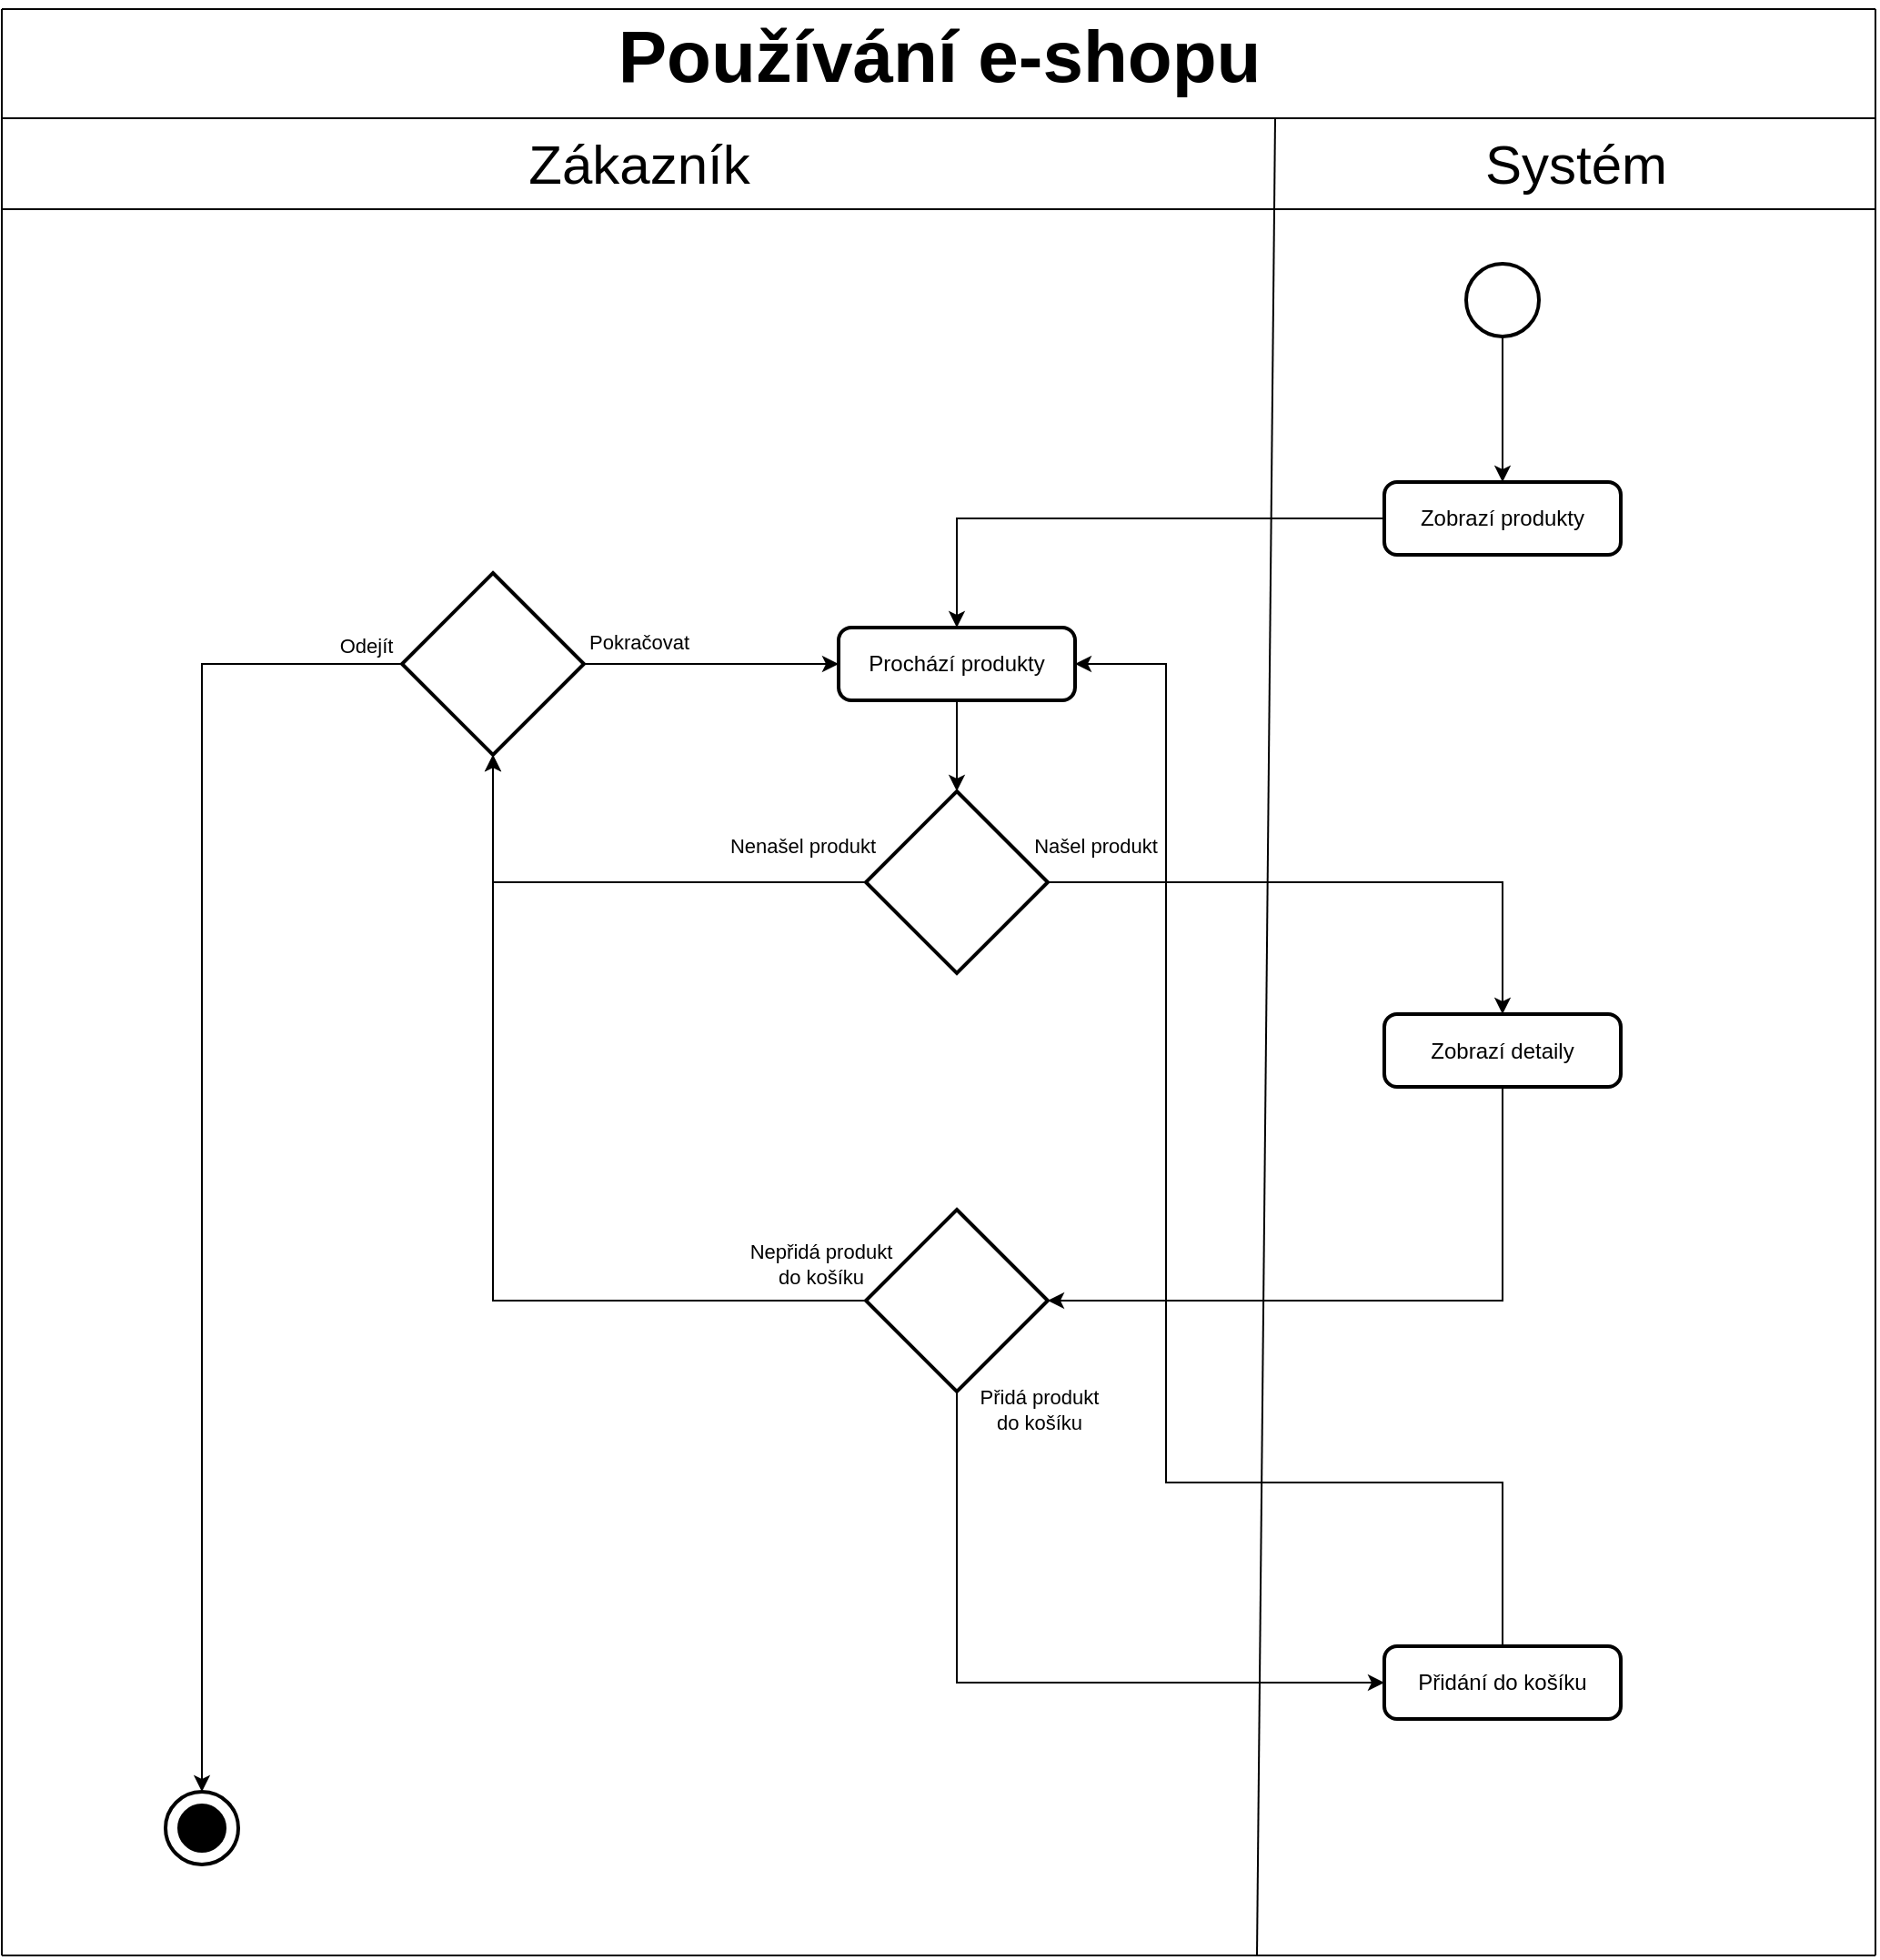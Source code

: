 <mxfile version="26.2.15">
  <diagram id="C5RBs43oDa-KdzZeNtuy" name="Page-1">
    <mxGraphModel dx="2160" dy="1955" grid="1" gridSize="10" guides="1" tooltips="1" connect="1" arrows="1" fold="1" page="1" pageScale="1" pageWidth="827" pageHeight="1169" math="0" shadow="0">
      <root>
        <mxCell id="WIyWlLk6GJQsqaUBKTNV-0" />
        <mxCell id="WIyWlLk6GJQsqaUBKTNV-1" parent="WIyWlLk6GJQsqaUBKTNV-0" />
        <mxCell id="WEpDXw4xcwfbe39GhyjO-1" value="" style="strokeWidth=2;html=1;shape=mxgraph.flowchart.start_2;whiteSpace=wrap;" parent="WIyWlLk6GJQsqaUBKTNV-1" vertex="1">
          <mxGeometry x="635" y="-120" width="40" height="40" as="geometry" />
        </mxCell>
        <mxCell id="WEpDXw4xcwfbe39GhyjO-2" value="" style="endArrow=classic;html=1;rounded=0;" parent="WIyWlLk6GJQsqaUBKTNV-1" source="WEpDXw4xcwfbe39GhyjO-1" target="WEpDXw4xcwfbe39GhyjO-3" edge="1">
          <mxGeometry width="50" height="50" relative="1" as="geometry">
            <mxPoint x="645" y="80" as="sourcePoint" />
            <mxPoint x="655" y="10" as="targetPoint" />
          </mxGeometry>
        </mxCell>
        <mxCell id="WEpDXw4xcwfbe39GhyjO-3" value="Zobrazí produkty" style="rounded=1;whiteSpace=wrap;html=1;absoluteArcSize=1;arcSize=14;strokeWidth=2;" parent="WIyWlLk6GJQsqaUBKTNV-1" vertex="1">
          <mxGeometry x="590" width="130" height="40" as="geometry" />
        </mxCell>
        <mxCell id="WEpDXw4xcwfbe39GhyjO-9" style="edgeStyle=orthogonalEdgeStyle;rounded=0;orthogonalLoop=1;jettySize=auto;html=1;" parent="WIyWlLk6GJQsqaUBKTNV-1" source="WEpDXw4xcwfbe39GhyjO-6" target="WEpDXw4xcwfbe39GhyjO-8" edge="1">
          <mxGeometry relative="1" as="geometry" />
        </mxCell>
        <mxCell id="WEpDXw4xcwfbe39GhyjO-6" value="Prochází produkty" style="rounded=1;whiteSpace=wrap;html=1;absoluteArcSize=1;arcSize=14;strokeWidth=2;" parent="WIyWlLk6GJQsqaUBKTNV-1" vertex="1">
          <mxGeometry x="290" y="80" width="130" height="40" as="geometry" />
        </mxCell>
        <mxCell id="WEpDXw4xcwfbe39GhyjO-7" value="" style="endArrow=classic;html=1;rounded=0;" parent="WIyWlLk6GJQsqaUBKTNV-1" source="WEpDXw4xcwfbe39GhyjO-3" target="WEpDXw4xcwfbe39GhyjO-6" edge="1">
          <mxGeometry width="50" height="50" relative="1" as="geometry">
            <mxPoint x="430" y="30" as="sourcePoint" />
            <mxPoint x="360" y="20" as="targetPoint" />
            <Array as="points">
              <mxPoint x="355" y="20" />
            </Array>
          </mxGeometry>
        </mxCell>
        <mxCell id="WEpDXw4xcwfbe39GhyjO-11" style="edgeStyle=orthogonalEdgeStyle;rounded=0;orthogonalLoop=1;jettySize=auto;html=1;" parent="WIyWlLk6GJQsqaUBKTNV-1" source="WEpDXw4xcwfbe39GhyjO-8" target="WEpDXw4xcwfbe39GhyjO-10" edge="1">
          <mxGeometry relative="1" as="geometry" />
        </mxCell>
        <mxCell id="WEpDXw4xcwfbe39GhyjO-15" value="Nenašel produkt" style="edgeLabel;html=1;align=center;verticalAlign=middle;resizable=0;points=[];" parent="WEpDXw4xcwfbe39GhyjO-11" vertex="1" connectable="0">
          <mxGeometry x="-0.913" y="-2" relative="1" as="geometry">
            <mxPoint x="-23" y="-18" as="offset" />
          </mxGeometry>
        </mxCell>
        <mxCell id="WEpDXw4xcwfbe39GhyjO-24" style="edgeStyle=orthogonalEdgeStyle;rounded=0;orthogonalLoop=1;jettySize=auto;html=1;" parent="WIyWlLk6GJQsqaUBKTNV-1" source="WEpDXw4xcwfbe39GhyjO-8" target="WEpDXw4xcwfbe39GhyjO-23" edge="1">
          <mxGeometry relative="1" as="geometry" />
        </mxCell>
        <mxCell id="WEpDXw4xcwfbe39GhyjO-25" value="Našel produkt" style="edgeLabel;html=1;align=center;verticalAlign=middle;resizable=0;points=[];" parent="WEpDXw4xcwfbe39GhyjO-24" vertex="1" connectable="0">
          <mxGeometry x="-0.65" y="1" relative="1" as="geometry">
            <mxPoint x="-31" y="-19" as="offset" />
          </mxGeometry>
        </mxCell>
        <mxCell id="WEpDXw4xcwfbe39GhyjO-8" value="" style="strokeWidth=2;html=1;shape=mxgraph.flowchart.decision;whiteSpace=wrap;strokeColor=default;align=center;verticalAlign=middle;fontFamily=Helvetica;fontSize=12;fontColor=default;fillColor=default;" parent="WIyWlLk6GJQsqaUBKTNV-1" vertex="1">
          <mxGeometry x="305" y="170" width="100" height="100" as="geometry" />
        </mxCell>
        <mxCell id="WEpDXw4xcwfbe39GhyjO-12" style="edgeStyle=orthogonalEdgeStyle;rounded=0;orthogonalLoop=1;jettySize=auto;html=1;" parent="WIyWlLk6GJQsqaUBKTNV-1" source="WEpDXw4xcwfbe39GhyjO-10" target="WEpDXw4xcwfbe39GhyjO-6" edge="1">
          <mxGeometry relative="1" as="geometry" />
        </mxCell>
        <mxCell id="WEpDXw4xcwfbe39GhyjO-13" value="Pokračovat" style="edgeLabel;html=1;align=center;verticalAlign=middle;resizable=0;points=[];" parent="WEpDXw4xcwfbe39GhyjO-12" vertex="1" connectable="0">
          <mxGeometry x="-0.771" y="-1" relative="1" as="geometry">
            <mxPoint x="14" y="-13" as="offset" />
          </mxGeometry>
        </mxCell>
        <mxCell id="WEpDXw4xcwfbe39GhyjO-10" value="" style="strokeWidth=2;html=1;shape=mxgraph.flowchart.decision;whiteSpace=wrap;" parent="WIyWlLk6GJQsqaUBKTNV-1" vertex="1">
          <mxGeometry x="50" y="50" width="100" height="100" as="geometry" />
        </mxCell>
        <mxCell id="WEpDXw4xcwfbe39GhyjO-17" value="" style="strokeWidth=2;html=1;shape=mxgraph.flowchart.start_2;whiteSpace=wrap;" parent="WIyWlLk6GJQsqaUBKTNV-1" vertex="1">
          <mxGeometry x="-80" y="720" width="40" height="40" as="geometry" />
        </mxCell>
        <mxCell id="WEpDXw4xcwfbe39GhyjO-18" value="" style="strokeWidth=2;html=1;shape=mxgraph.flowchart.start_2;whiteSpace=wrap;fillColor=#000000;" parent="WIyWlLk6GJQsqaUBKTNV-1" vertex="1">
          <mxGeometry x="-72.5" y="727.5" width="25" height="25" as="geometry" />
        </mxCell>
        <mxCell id="WEpDXw4xcwfbe39GhyjO-21" style="edgeStyle=orthogonalEdgeStyle;rounded=0;orthogonalLoop=1;jettySize=auto;html=1;entryX=0.5;entryY=0;entryDx=0;entryDy=0;entryPerimeter=0;" parent="WIyWlLk6GJQsqaUBKTNV-1" source="WEpDXw4xcwfbe39GhyjO-10" target="WEpDXw4xcwfbe39GhyjO-17" edge="1">
          <mxGeometry relative="1" as="geometry" />
        </mxCell>
        <mxCell id="WEpDXw4xcwfbe39GhyjO-22" value="Odejít" style="edgeLabel;html=1;align=center;verticalAlign=middle;resizable=0;points=[];" parent="WEpDXw4xcwfbe39GhyjO-21" vertex="1" connectable="0">
          <mxGeometry x="-0.88" y="-1" relative="1" as="geometry">
            <mxPoint x="24" y="-9" as="offset" />
          </mxGeometry>
        </mxCell>
        <mxCell id="WEpDXw4xcwfbe39GhyjO-35" style="edgeStyle=orthogonalEdgeStyle;rounded=0;orthogonalLoop=1;jettySize=auto;html=1;" parent="WIyWlLk6GJQsqaUBKTNV-1" source="WEpDXw4xcwfbe39GhyjO-23" target="WEpDXw4xcwfbe39GhyjO-26" edge="1">
          <mxGeometry relative="1" as="geometry">
            <Array as="points">
              <mxPoint x="655" y="450" />
            </Array>
          </mxGeometry>
        </mxCell>
        <mxCell id="WEpDXw4xcwfbe39GhyjO-23" value="Zobrazí detaily" style="rounded=1;whiteSpace=wrap;html=1;absoluteArcSize=1;arcSize=14;strokeWidth=2;" parent="WIyWlLk6GJQsqaUBKTNV-1" vertex="1">
          <mxGeometry x="590" y="292.5" width="130" height="40" as="geometry" />
        </mxCell>
        <mxCell id="WEpDXw4xcwfbe39GhyjO-29" style="edgeStyle=orthogonalEdgeStyle;rounded=0;orthogonalLoop=1;jettySize=auto;html=1;" parent="WIyWlLk6GJQsqaUBKTNV-1" source="WEpDXw4xcwfbe39GhyjO-26" target="WEpDXw4xcwfbe39GhyjO-28" edge="1">
          <mxGeometry relative="1" as="geometry">
            <Array as="points">
              <mxPoint x="355" y="660" />
            </Array>
          </mxGeometry>
        </mxCell>
        <mxCell id="WEpDXw4xcwfbe39GhyjO-30" value="Přidá produkt&lt;div&gt;do košíku&lt;/div&gt;" style="edgeLabel;html=1;align=center;verticalAlign=middle;resizable=0;points=[];" parent="WEpDXw4xcwfbe39GhyjO-29" vertex="1" connectable="0">
          <mxGeometry x="-0.759" y="-1" relative="1" as="geometry">
            <mxPoint x="46" y="-38" as="offset" />
          </mxGeometry>
        </mxCell>
        <mxCell id="WEpDXw4xcwfbe39GhyjO-33" style="edgeStyle=orthogonalEdgeStyle;rounded=0;orthogonalLoop=1;jettySize=auto;html=1;" parent="WIyWlLk6GJQsqaUBKTNV-1" source="WEpDXw4xcwfbe39GhyjO-26" target="WEpDXw4xcwfbe39GhyjO-10" edge="1">
          <mxGeometry relative="1" as="geometry" />
        </mxCell>
        <mxCell id="WEpDXw4xcwfbe39GhyjO-34" value="&lt;span style=&quot;color: rgba(0, 0, 0, 0); font-family: monospace; font-size: 0px; text-align: start; background-color: rgb(27, 29, 30);&quot;&gt;%3CmxGraphModel%3E%3Croot%3E%3CmxCell%20id%3D%220%22%2F%3E%3CmxCell%20id%3D%221%22%20parent%3D%220%22%2F%3E%3CmxCell%20id%3D%222%22%20value%3D%22P%C5%99id%C3%A1%20produkt%26lt%3Bdiv%26gt%3Bdo%20ko%C5%A1%C3%ADku%26lt%3B%2Fdiv%26gt%3B%22%20style%3D%22edgeLabel%3Bhtml%3D1%3Balign%3Dcenter%3BverticalAlign%3Dmiddle%3Bresizable%3D0%3Bpoints%3D%5B%5D%3B%22%20vertex%3D%221%22%20connectable%3D%220%22%20parent%3D%221%22%3E%3CmxGeometry%20x%3D%22400.032%22%20y%3D%22509.742%22%20as%3D%22geometry%22%2F%3E%3C%2FmxCell%3E%3C%2Froot%3E%3C%2FmxGraphModel%3E&lt;/span&gt;" style="edgeLabel;html=1;align=center;verticalAlign=middle;resizable=0;points=[];" parent="WEpDXw4xcwfbe39GhyjO-33" vertex="1" connectable="0">
          <mxGeometry x="-0.924" relative="1" as="geometry">
            <mxPoint x="7" y="-14" as="offset" />
          </mxGeometry>
        </mxCell>
        <mxCell id="wXYqyDLmdAE4K9i_KiuF-0" value="Nepřidá produkt&lt;div&gt;do košíku&lt;/div&gt;" style="edgeLabel;html=1;align=center;verticalAlign=middle;resizable=0;points=[];" vertex="1" connectable="0" parent="WEpDXw4xcwfbe39GhyjO-33">
          <mxGeometry x="-0.929" y="1" relative="1" as="geometry">
            <mxPoint x="-7" y="-21" as="offset" />
          </mxGeometry>
        </mxCell>
        <mxCell id="WEpDXw4xcwfbe39GhyjO-26" value="" style="strokeWidth=2;html=1;shape=mxgraph.flowchart.decision;whiteSpace=wrap;strokeColor=default;align=center;verticalAlign=middle;fontFamily=Helvetica;fontSize=12;fontColor=default;fillColor=default;" parent="WIyWlLk6GJQsqaUBKTNV-1" vertex="1">
          <mxGeometry x="305" y="400" width="100" height="100" as="geometry" />
        </mxCell>
        <mxCell id="WEpDXw4xcwfbe39GhyjO-45" style="edgeStyle=orthogonalEdgeStyle;rounded=0;orthogonalLoop=1;jettySize=auto;html=1;" parent="WIyWlLk6GJQsqaUBKTNV-1" source="WEpDXw4xcwfbe39GhyjO-28" target="WEpDXw4xcwfbe39GhyjO-6" edge="1">
          <mxGeometry relative="1" as="geometry">
            <Array as="points">
              <mxPoint x="655" y="550" />
              <mxPoint x="470" y="550" />
              <mxPoint x="470" y="100" />
            </Array>
          </mxGeometry>
        </mxCell>
        <mxCell id="WEpDXw4xcwfbe39GhyjO-28" value="Přidání do košíku" style="rounded=1;whiteSpace=wrap;html=1;absoluteArcSize=1;arcSize=14;strokeWidth=2;" parent="WIyWlLk6GJQsqaUBKTNV-1" vertex="1">
          <mxGeometry x="590" y="640" width="130" height="40" as="geometry" />
        </mxCell>
        <mxCell id="WEpDXw4xcwfbe39GhyjO-40" value="" style="endArrow=none;html=1;rounded=0;" parent="WIyWlLk6GJQsqaUBKTNV-1" edge="1">
          <mxGeometry width="50" height="50" relative="1" as="geometry">
            <mxPoint x="-170" y="-260" as="sourcePoint" />
            <mxPoint x="-170" y="810" as="targetPoint" />
          </mxGeometry>
        </mxCell>
        <mxCell id="WEpDXw4xcwfbe39GhyjO-41" value="" style="endArrow=none;html=1;rounded=0;" parent="WIyWlLk6GJQsqaUBKTNV-1" edge="1">
          <mxGeometry width="50" height="50" relative="1" as="geometry">
            <mxPoint x="860" y="810" as="sourcePoint" />
            <mxPoint x="-170" y="810" as="targetPoint" />
          </mxGeometry>
        </mxCell>
        <mxCell id="WEpDXw4xcwfbe39GhyjO-42" value="" style="endArrow=none;html=1;rounded=0;" parent="WIyWlLk6GJQsqaUBKTNV-1" edge="1">
          <mxGeometry width="50" height="50" relative="1" as="geometry">
            <mxPoint x="860" y="-200" as="sourcePoint" />
            <mxPoint x="-170" y="-200" as="targetPoint" />
          </mxGeometry>
        </mxCell>
        <mxCell id="WEpDXw4xcwfbe39GhyjO-43" value="" style="endArrow=none;html=1;rounded=0;" parent="WIyWlLk6GJQsqaUBKTNV-1" edge="1">
          <mxGeometry width="50" height="50" relative="1" as="geometry">
            <mxPoint x="860" y="-260" as="sourcePoint" />
            <mxPoint x="860" y="810" as="targetPoint" />
          </mxGeometry>
        </mxCell>
        <mxCell id="WEpDXw4xcwfbe39GhyjO-46" value="" style="endArrow=none;html=1;rounded=0;" parent="WIyWlLk6GJQsqaUBKTNV-1" edge="1">
          <mxGeometry width="50" height="50" relative="1" as="geometry">
            <mxPoint x="520" y="810" as="sourcePoint" />
            <mxPoint x="530" y="-200" as="targetPoint" />
          </mxGeometry>
        </mxCell>
        <mxCell id="WEpDXw4xcwfbe39GhyjO-47" value="" style="endArrow=none;html=1;rounded=0;" parent="WIyWlLk6GJQsqaUBKTNV-1" edge="1">
          <mxGeometry width="50" height="50" relative="1" as="geometry">
            <mxPoint x="860" y="-150" as="sourcePoint" />
            <mxPoint x="-170" y="-150" as="targetPoint" />
          </mxGeometry>
        </mxCell>
        <mxCell id="WEpDXw4xcwfbe39GhyjO-49" value="&lt;font style=&quot;font-size: 30px;&quot;&gt;Zákazník&lt;/font&gt;" style="text;html=1;align=center;verticalAlign=middle;resizable=0;points=[];autosize=1;strokeColor=none;fillColor=none;" parent="WIyWlLk6GJQsqaUBKTNV-1" vertex="1">
          <mxGeometry x="105" y="-200" width="150" height="50" as="geometry" />
        </mxCell>
        <mxCell id="WEpDXw4xcwfbe39GhyjO-50" value="&lt;font style=&quot;font-size: 30px;&quot;&gt;Systém&lt;/font&gt;" style="text;html=1;align=center;verticalAlign=middle;resizable=0;points=[];autosize=1;strokeColor=none;fillColor=none;" parent="WIyWlLk6GJQsqaUBKTNV-1" vertex="1">
          <mxGeometry x="635" y="-200" width="120" height="50" as="geometry" />
        </mxCell>
        <mxCell id="WEpDXw4xcwfbe39GhyjO-51" value="" style="endArrow=none;html=1;rounded=0;" parent="WIyWlLk6GJQsqaUBKTNV-1" edge="1">
          <mxGeometry width="50" height="50" relative="1" as="geometry">
            <mxPoint x="860" y="-260" as="sourcePoint" />
            <mxPoint x="-170" y="-260" as="targetPoint" />
          </mxGeometry>
        </mxCell>
        <mxCell id="WEpDXw4xcwfbe39GhyjO-52" value="&lt;font style=&quot;font-size: 40px;&quot;&gt;&lt;b style=&quot;&quot;&gt;Používání e-shopu&lt;/b&gt;&lt;/font&gt;" style="text;html=1;align=center;verticalAlign=middle;resizable=0;points=[];autosize=1;strokeColor=none;fillColor=none;" parent="WIyWlLk6GJQsqaUBKTNV-1" vertex="1">
          <mxGeometry x="155" y="-265" width="380" height="60" as="geometry" />
        </mxCell>
      </root>
    </mxGraphModel>
  </diagram>
</mxfile>
